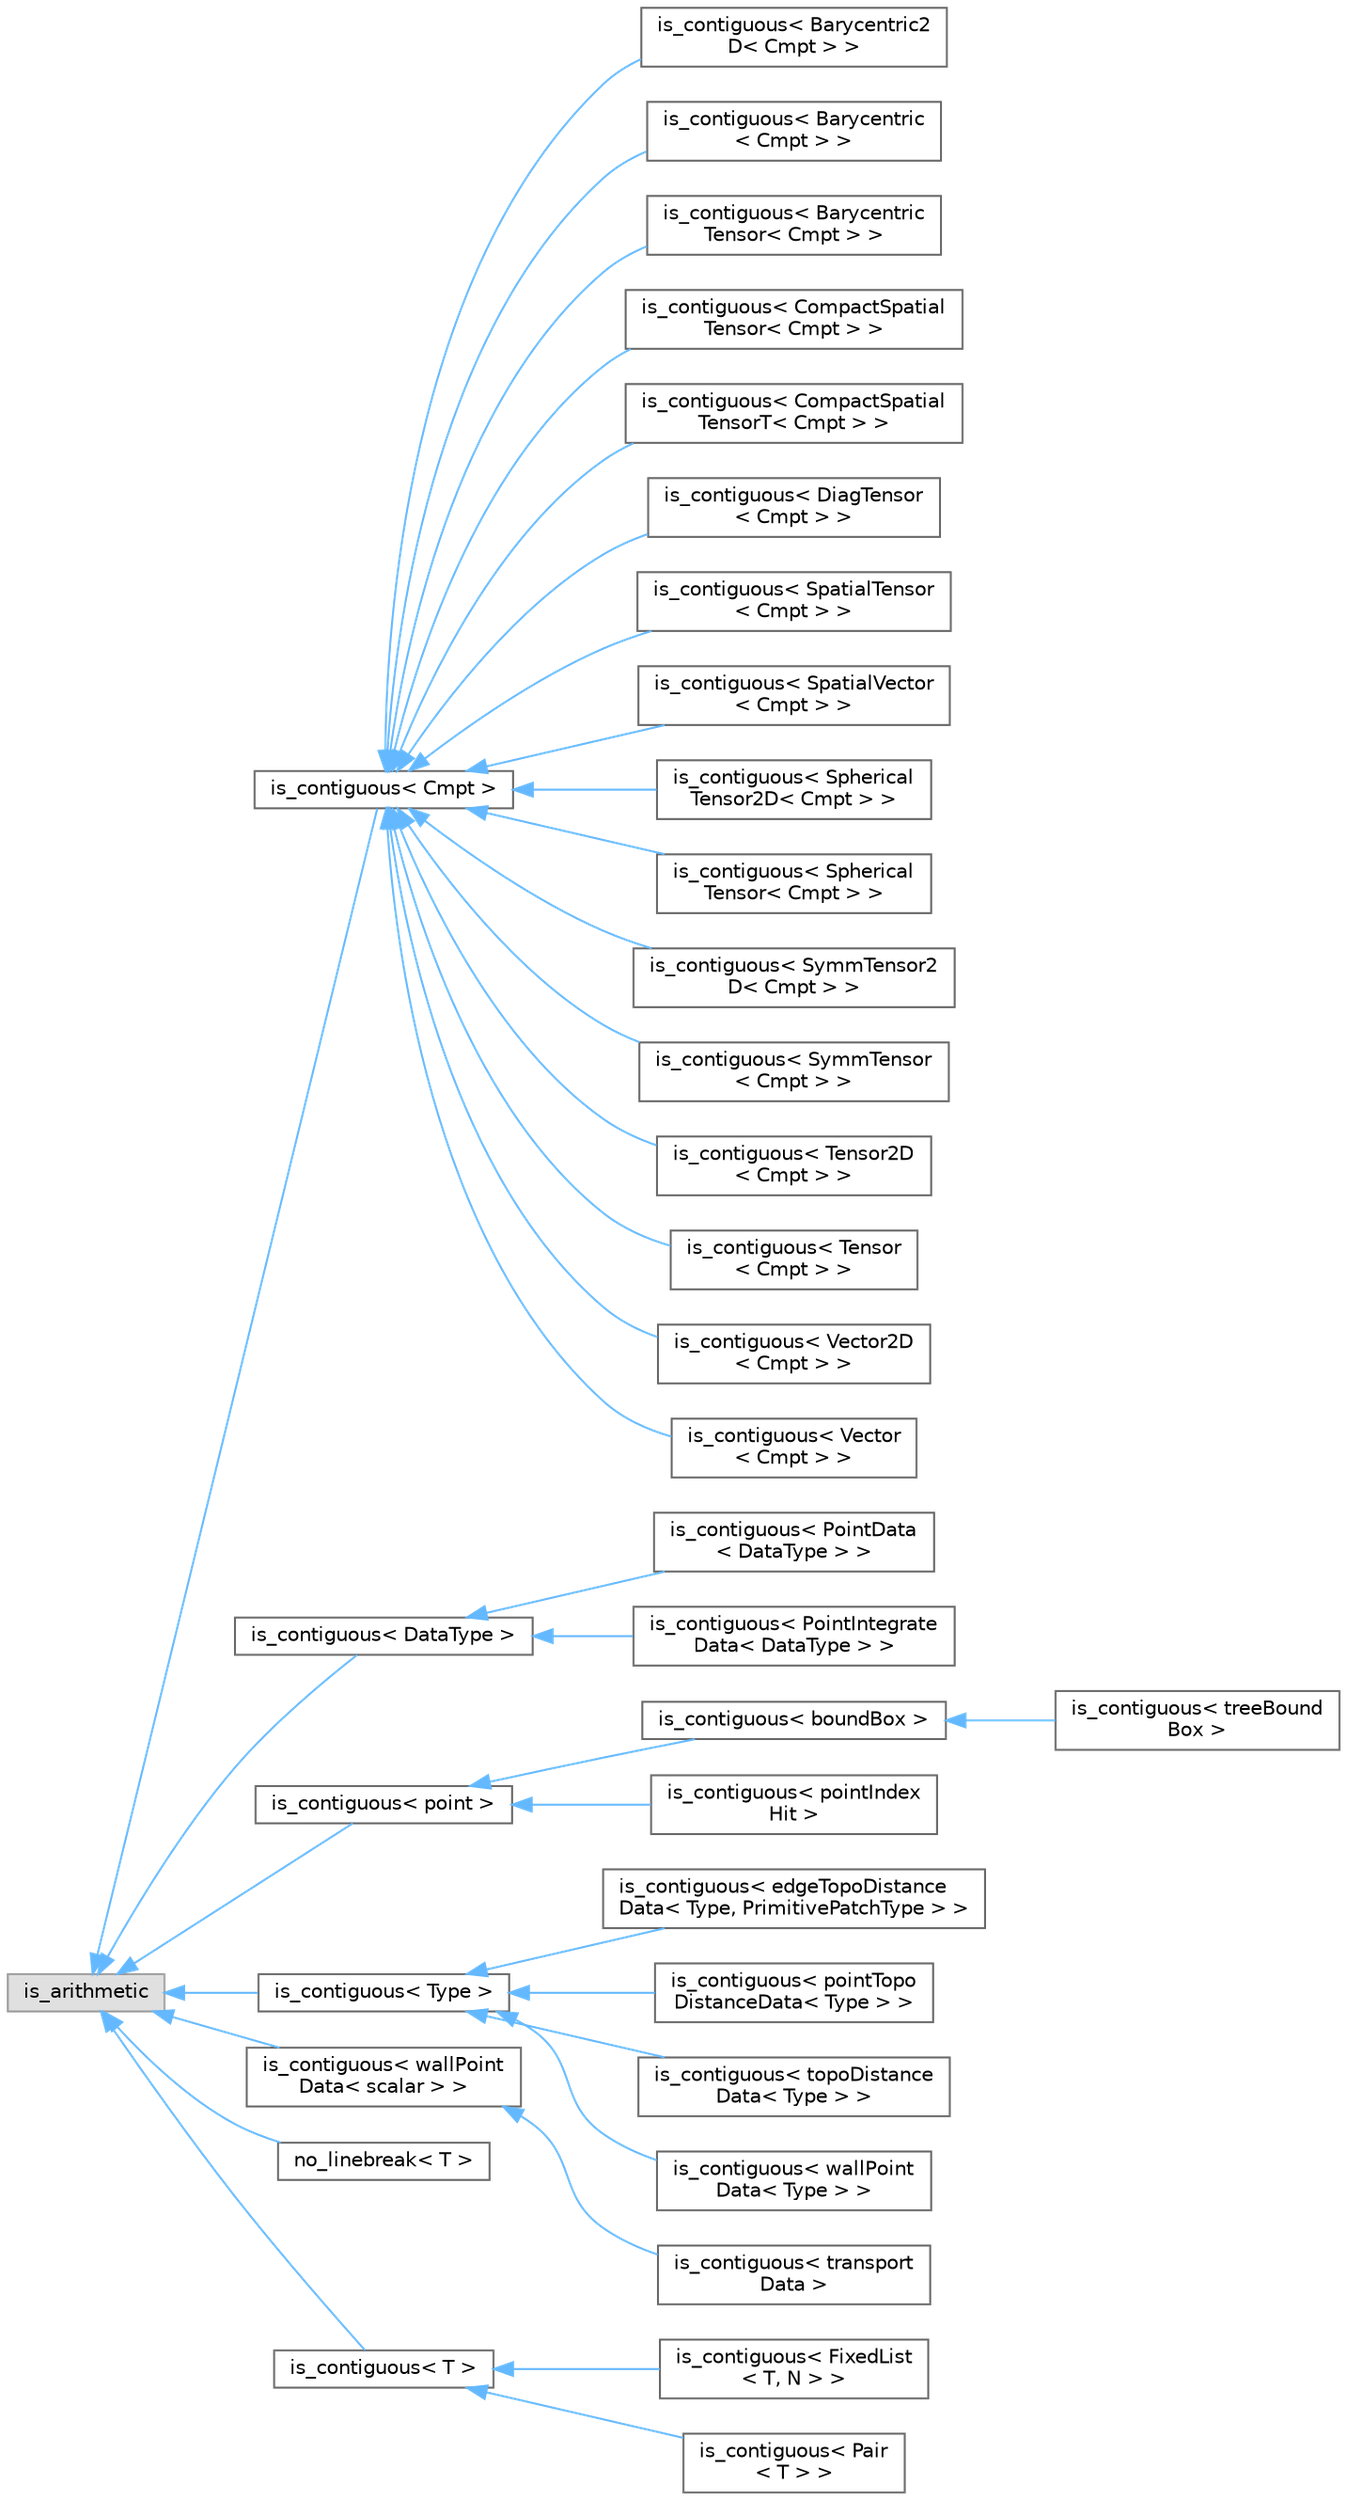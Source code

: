digraph "Graphical Class Hierarchy"
{
 // LATEX_PDF_SIZE
  bgcolor="transparent";
  edge [fontname=Helvetica,fontsize=10,labelfontname=Helvetica,labelfontsize=10];
  node [fontname=Helvetica,fontsize=10,shape=box,height=0.2,width=0.4];
  rankdir="LR";
  Node0 [id="Node000000",label="is_arithmetic",height=0.2,width=0.4,color="grey60", fillcolor="#E0E0E0", style="filled",tooltip=" "];
  Node0 -> Node1 [id="edge4878_Node000000_Node000001",dir="back",color="steelblue1",style="solid",tooltip=" "];
  Node1 [id="Node000001",label="is_contiguous\< Cmpt \>",height=0.2,width=0.4,color="grey40", fillcolor="white", style="filled",URL="$structFoam_1_1is__contiguous.html",tooltip=" "];
  Node1 -> Node2 [id="edge4879_Node000001_Node000002",dir="back",color="steelblue1",style="solid",tooltip=" "];
  Node2 [id="Node000002",label="is_contiguous\< Barycentric2\lD\< Cmpt \> \>",height=0.2,width=0.4,color="grey40", fillcolor="white", style="filled",URL="$structFoam_1_1is__contiguous_3_01Barycentric2D_3_01Cmpt_01_4_01_4.html",tooltip=" "];
  Node1 -> Node3 [id="edge4880_Node000001_Node000003",dir="back",color="steelblue1",style="solid",tooltip=" "];
  Node3 [id="Node000003",label="is_contiguous\< Barycentric\l\< Cmpt \> \>",height=0.2,width=0.4,color="grey40", fillcolor="white", style="filled",URL="$structFoam_1_1is__contiguous_3_01Barycentric_3_01Cmpt_01_4_01_4.html",tooltip=" "];
  Node1 -> Node4 [id="edge4881_Node000001_Node000004",dir="back",color="steelblue1",style="solid",tooltip=" "];
  Node4 [id="Node000004",label="is_contiguous\< Barycentric\lTensor\< Cmpt \> \>",height=0.2,width=0.4,color="grey40", fillcolor="white", style="filled",URL="$structFoam_1_1is__contiguous_3_01BarycentricTensor_3_01Cmpt_01_4_01_4.html",tooltip=" "];
  Node1 -> Node5 [id="edge4882_Node000001_Node000005",dir="back",color="steelblue1",style="solid",tooltip=" "];
  Node5 [id="Node000005",label="is_contiguous\< CompactSpatial\lTensor\< Cmpt \> \>",height=0.2,width=0.4,color="grey40", fillcolor="white", style="filled",URL="$structFoam_1_1is__contiguous_3_01CompactSpatialTensor_3_01Cmpt_01_4_01_4.html",tooltip=" "];
  Node1 -> Node6 [id="edge4883_Node000001_Node000006",dir="back",color="steelblue1",style="solid",tooltip=" "];
  Node6 [id="Node000006",label="is_contiguous\< CompactSpatial\lTensorT\< Cmpt \> \>",height=0.2,width=0.4,color="grey40", fillcolor="white", style="filled",URL="$structFoam_1_1is__contiguous_3_01CompactSpatialTensorT_3_01Cmpt_01_4_01_4.html",tooltip=" "];
  Node1 -> Node7 [id="edge4884_Node000001_Node000007",dir="back",color="steelblue1",style="solid",tooltip=" "];
  Node7 [id="Node000007",label="is_contiguous\< DiagTensor\l\< Cmpt \> \>",height=0.2,width=0.4,color="grey40", fillcolor="white", style="filled",URL="$structFoam_1_1is__contiguous_3_01DiagTensor_3_01Cmpt_01_4_01_4.html",tooltip=" "];
  Node1 -> Node8 [id="edge4885_Node000001_Node000008",dir="back",color="steelblue1",style="solid",tooltip=" "];
  Node8 [id="Node000008",label="is_contiguous\< SpatialTensor\l\< Cmpt \> \>",height=0.2,width=0.4,color="grey40", fillcolor="white", style="filled",URL="$structFoam_1_1is__contiguous_3_01SpatialTensor_3_01Cmpt_01_4_01_4.html",tooltip=" "];
  Node1 -> Node9 [id="edge4886_Node000001_Node000009",dir="back",color="steelblue1",style="solid",tooltip=" "];
  Node9 [id="Node000009",label="is_contiguous\< SpatialVector\l\< Cmpt \> \>",height=0.2,width=0.4,color="grey40", fillcolor="white", style="filled",URL="$structFoam_1_1is__contiguous_3_01SpatialVector_3_01Cmpt_01_4_01_4.html",tooltip=" "];
  Node1 -> Node10 [id="edge4887_Node000001_Node000010",dir="back",color="steelblue1",style="solid",tooltip=" "];
  Node10 [id="Node000010",label="is_contiguous\< Spherical\lTensor2D\< Cmpt \> \>",height=0.2,width=0.4,color="grey40", fillcolor="white", style="filled",URL="$structFoam_1_1is__contiguous_3_01SphericalTensor2D_3_01Cmpt_01_4_01_4.html",tooltip=" "];
  Node1 -> Node11 [id="edge4888_Node000001_Node000011",dir="back",color="steelblue1",style="solid",tooltip=" "];
  Node11 [id="Node000011",label="is_contiguous\< Spherical\lTensor\< Cmpt \> \>",height=0.2,width=0.4,color="grey40", fillcolor="white", style="filled",URL="$structFoam_1_1is__contiguous_3_01SphericalTensor_3_01Cmpt_01_4_01_4.html",tooltip=" "];
  Node1 -> Node12 [id="edge4889_Node000001_Node000012",dir="back",color="steelblue1",style="solid",tooltip=" "];
  Node12 [id="Node000012",label="is_contiguous\< SymmTensor2\lD\< Cmpt \> \>",height=0.2,width=0.4,color="grey40", fillcolor="white", style="filled",URL="$structFoam_1_1is__contiguous_3_01SymmTensor2D_3_01Cmpt_01_4_01_4.html",tooltip=" "];
  Node1 -> Node13 [id="edge4890_Node000001_Node000013",dir="back",color="steelblue1",style="solid",tooltip=" "];
  Node13 [id="Node000013",label="is_contiguous\< SymmTensor\l\< Cmpt \> \>",height=0.2,width=0.4,color="grey40", fillcolor="white", style="filled",URL="$structFoam_1_1is__contiguous_3_01SymmTensor_3_01Cmpt_01_4_01_4.html",tooltip=" "];
  Node1 -> Node14 [id="edge4891_Node000001_Node000014",dir="back",color="steelblue1",style="solid",tooltip=" "];
  Node14 [id="Node000014",label="is_contiguous\< Tensor2D\l\< Cmpt \> \>",height=0.2,width=0.4,color="grey40", fillcolor="white", style="filled",URL="$structFoam_1_1is__contiguous_3_01Tensor2D_3_01Cmpt_01_4_01_4.html",tooltip=" "];
  Node1 -> Node15 [id="edge4892_Node000001_Node000015",dir="back",color="steelblue1",style="solid",tooltip=" "];
  Node15 [id="Node000015",label="is_contiguous\< Tensor\l\< Cmpt \> \>",height=0.2,width=0.4,color="grey40", fillcolor="white", style="filled",URL="$structFoam_1_1is__contiguous_3_01Tensor_3_01Cmpt_01_4_01_4.html",tooltip=" "];
  Node1 -> Node16 [id="edge4893_Node000001_Node000016",dir="back",color="steelblue1",style="solid",tooltip=" "];
  Node16 [id="Node000016",label="is_contiguous\< Vector2D\l\< Cmpt \> \>",height=0.2,width=0.4,color="grey40", fillcolor="white", style="filled",URL="$structFoam_1_1is__contiguous_3_01Vector2D_3_01Cmpt_01_4_01_4.html",tooltip=" "];
  Node1 -> Node17 [id="edge4894_Node000001_Node000017",dir="back",color="steelblue1",style="solid",tooltip=" "];
  Node17 [id="Node000017",label="is_contiguous\< Vector\l\< Cmpt \> \>",height=0.2,width=0.4,color="grey40", fillcolor="white", style="filled",URL="$structFoam_1_1is__contiguous_3_01Vector_3_01Cmpt_01_4_01_4.html",tooltip=" "];
  Node0 -> Node18 [id="edge4895_Node000000_Node000018",dir="back",color="steelblue1",style="solid",tooltip=" "];
  Node18 [id="Node000018",label="is_contiguous\< DataType \>",height=0.2,width=0.4,color="grey40", fillcolor="white", style="filled",URL="$structFoam_1_1is__contiguous.html",tooltip=" "];
  Node18 -> Node19 [id="edge4896_Node000018_Node000019",dir="back",color="steelblue1",style="solid",tooltip=" "];
  Node19 [id="Node000019",label="is_contiguous\< PointData\l\< DataType \> \>",height=0.2,width=0.4,color="grey40", fillcolor="white", style="filled",URL="$structFoam_1_1is__contiguous_3_01PointData_3_01DataType_01_4_01_4.html",tooltip=" "];
  Node18 -> Node20 [id="edge4897_Node000018_Node000020",dir="back",color="steelblue1",style="solid",tooltip=" "];
  Node20 [id="Node000020",label="is_contiguous\< PointIntegrate\lData\< DataType \> \>",height=0.2,width=0.4,color="grey40", fillcolor="white", style="filled",URL="$structFoam_1_1is__contiguous_3_01PointIntegrateData_3_01DataType_01_4_01_4.html",tooltip=" "];
  Node0 -> Node21 [id="edge4898_Node000000_Node000021",dir="back",color="steelblue1",style="solid",tooltip=" "];
  Node21 [id="Node000021",label="is_contiguous\< point \>",height=0.2,width=0.4,color="grey40", fillcolor="white", style="filled",URL="$structFoam_1_1is__contiguous.html",tooltip=" "];
  Node21 -> Node22 [id="edge4899_Node000021_Node000022",dir="back",color="steelblue1",style="solid",tooltip=" "];
  Node22 [id="Node000022",label="is_contiguous\< boundBox \>",height=0.2,width=0.4,color="grey40", fillcolor="white", style="filled",URL="$structFoam_1_1is__contiguous_3_01boundBox_01_4.html",tooltip=" "];
  Node22 -> Node23 [id="edge4900_Node000022_Node000023",dir="back",color="steelblue1",style="solid",tooltip=" "];
  Node23 [id="Node000023",label="is_contiguous\< treeBound\lBox \>",height=0.2,width=0.4,color="grey40", fillcolor="white", style="filled",URL="$structFoam_1_1is__contiguous_3_01treeBoundBox_01_4.html",tooltip=" "];
  Node21 -> Node24 [id="edge4901_Node000021_Node000024",dir="back",color="steelblue1",style="solid",tooltip=" "];
  Node24 [id="Node000024",label="is_contiguous\< pointIndex\lHit \>",height=0.2,width=0.4,color="grey40", fillcolor="white", style="filled",URL="$structFoam_1_1is__contiguous_3_01pointIndexHit_01_4.html",tooltip=" "];
  Node0 -> Node25 [id="edge4902_Node000000_Node000025",dir="back",color="steelblue1",style="solid",tooltip=" "];
  Node25 [id="Node000025",label="is_contiguous\< Type \>",height=0.2,width=0.4,color="grey40", fillcolor="white", style="filled",URL="$structFoam_1_1is__contiguous.html",tooltip=" "];
  Node25 -> Node26 [id="edge4903_Node000025_Node000026",dir="back",color="steelblue1",style="solid",tooltip=" "];
  Node26 [id="Node000026",label="is_contiguous\< edgeTopoDistance\lData\< Type, PrimitivePatchType \> \>",height=0.2,width=0.4,color="grey40", fillcolor="white", style="filled",URL="$structFoam_1_1is__contiguous_3_01edgeTopoDistanceData_3_01Type_00_01PrimitivePatchType_01_4_01_4.html",tooltip=" "];
  Node25 -> Node27 [id="edge4904_Node000025_Node000027",dir="back",color="steelblue1",style="solid",tooltip=" "];
  Node27 [id="Node000027",label="is_contiguous\< pointTopo\lDistanceData\< Type \> \>",height=0.2,width=0.4,color="grey40", fillcolor="white", style="filled",URL="$structFoam_1_1is__contiguous_3_01pointTopoDistanceData_3_01Type_01_4_01_4.html",tooltip=" "];
  Node25 -> Node28 [id="edge4905_Node000025_Node000028",dir="back",color="steelblue1",style="solid",tooltip=" "];
  Node28 [id="Node000028",label="is_contiguous\< topoDistance\lData\< Type \> \>",height=0.2,width=0.4,color="grey40", fillcolor="white", style="filled",URL="$structFoam_1_1is__contiguous_3_01topoDistanceData_3_01Type_01_4_01_4.html",tooltip=" "];
  Node25 -> Node29 [id="edge4906_Node000025_Node000029",dir="back",color="steelblue1",style="solid",tooltip=" "];
  Node29 [id="Node000029",label="is_contiguous\< wallPoint\lData\< Type \> \>",height=0.2,width=0.4,color="grey40", fillcolor="white", style="filled",URL="$structFoam_1_1is__contiguous_3_01wallPointData_3_01Type_01_4_01_4.html",tooltip=" "];
  Node0 -> Node30 [id="edge4907_Node000000_Node000030",dir="back",color="steelblue1",style="solid",tooltip=" "];
  Node30 [id="Node000030",label="is_contiguous\< wallPoint\lData\< scalar \> \>",height=0.2,width=0.4,color="grey40", fillcolor="white", style="filled",URL="$structFoam_1_1is__contiguous.html",tooltip=" "];
  Node30 -> Node31 [id="edge4908_Node000030_Node000031",dir="back",color="steelblue1",style="solid",tooltip=" "];
  Node31 [id="Node000031",label="is_contiguous\< transport\lData \>",height=0.2,width=0.4,color="grey40", fillcolor="white", style="filled",URL="$structFoam_1_1is__contiguous_3_01transportData_01_4.html",tooltip=" "];
  Node0 -> Node32 [id="edge4909_Node000000_Node000032",dir="back",color="steelblue1",style="solid",tooltip=" "];
  Node32 [id="Node000032",label="no_linebreak\< T \>",height=0.2,width=0.4,color="grey40", fillcolor="white", style="filled",URL="$structFoam_1_1Detail_1_1ListPolicy_1_1no__linebreak.html",tooltip=" "];
  Node0 -> Node33 [id="edge4910_Node000000_Node000033",dir="back",color="steelblue1",style="solid",tooltip=" "];
  Node33 [id="Node000033",label="is_contiguous\< T \>",height=0.2,width=0.4,color="grey40", fillcolor="white", style="filled",URL="$structFoam_1_1is__contiguous.html",tooltip="A template class to specify that a data type can be considered as being contiguous in memory."];
  Node33 -> Node34 [id="edge4911_Node000033_Node000034",dir="back",color="steelblue1",style="solid",tooltip=" "];
  Node34 [id="Node000034",label="is_contiguous\< FixedList\l\< T, N \> \>",height=0.2,width=0.4,color="grey40", fillcolor="white", style="filled",URL="$structFoam_1_1is__contiguous_3_01FixedList_3_01T_00_01N_01_4_01_4.html",tooltip=" "];
  Node33 -> Node35 [id="edge4912_Node000033_Node000035",dir="back",color="steelblue1",style="solid",tooltip=" "];
  Node35 [id="Node000035",label="is_contiguous\< Pair\l\< T \> \>",height=0.2,width=0.4,color="grey40", fillcolor="white", style="filled",URL="$structFoam_1_1is__contiguous_3_01Pair_3_01T_01_4_01_4.html",tooltip=" "];
}
